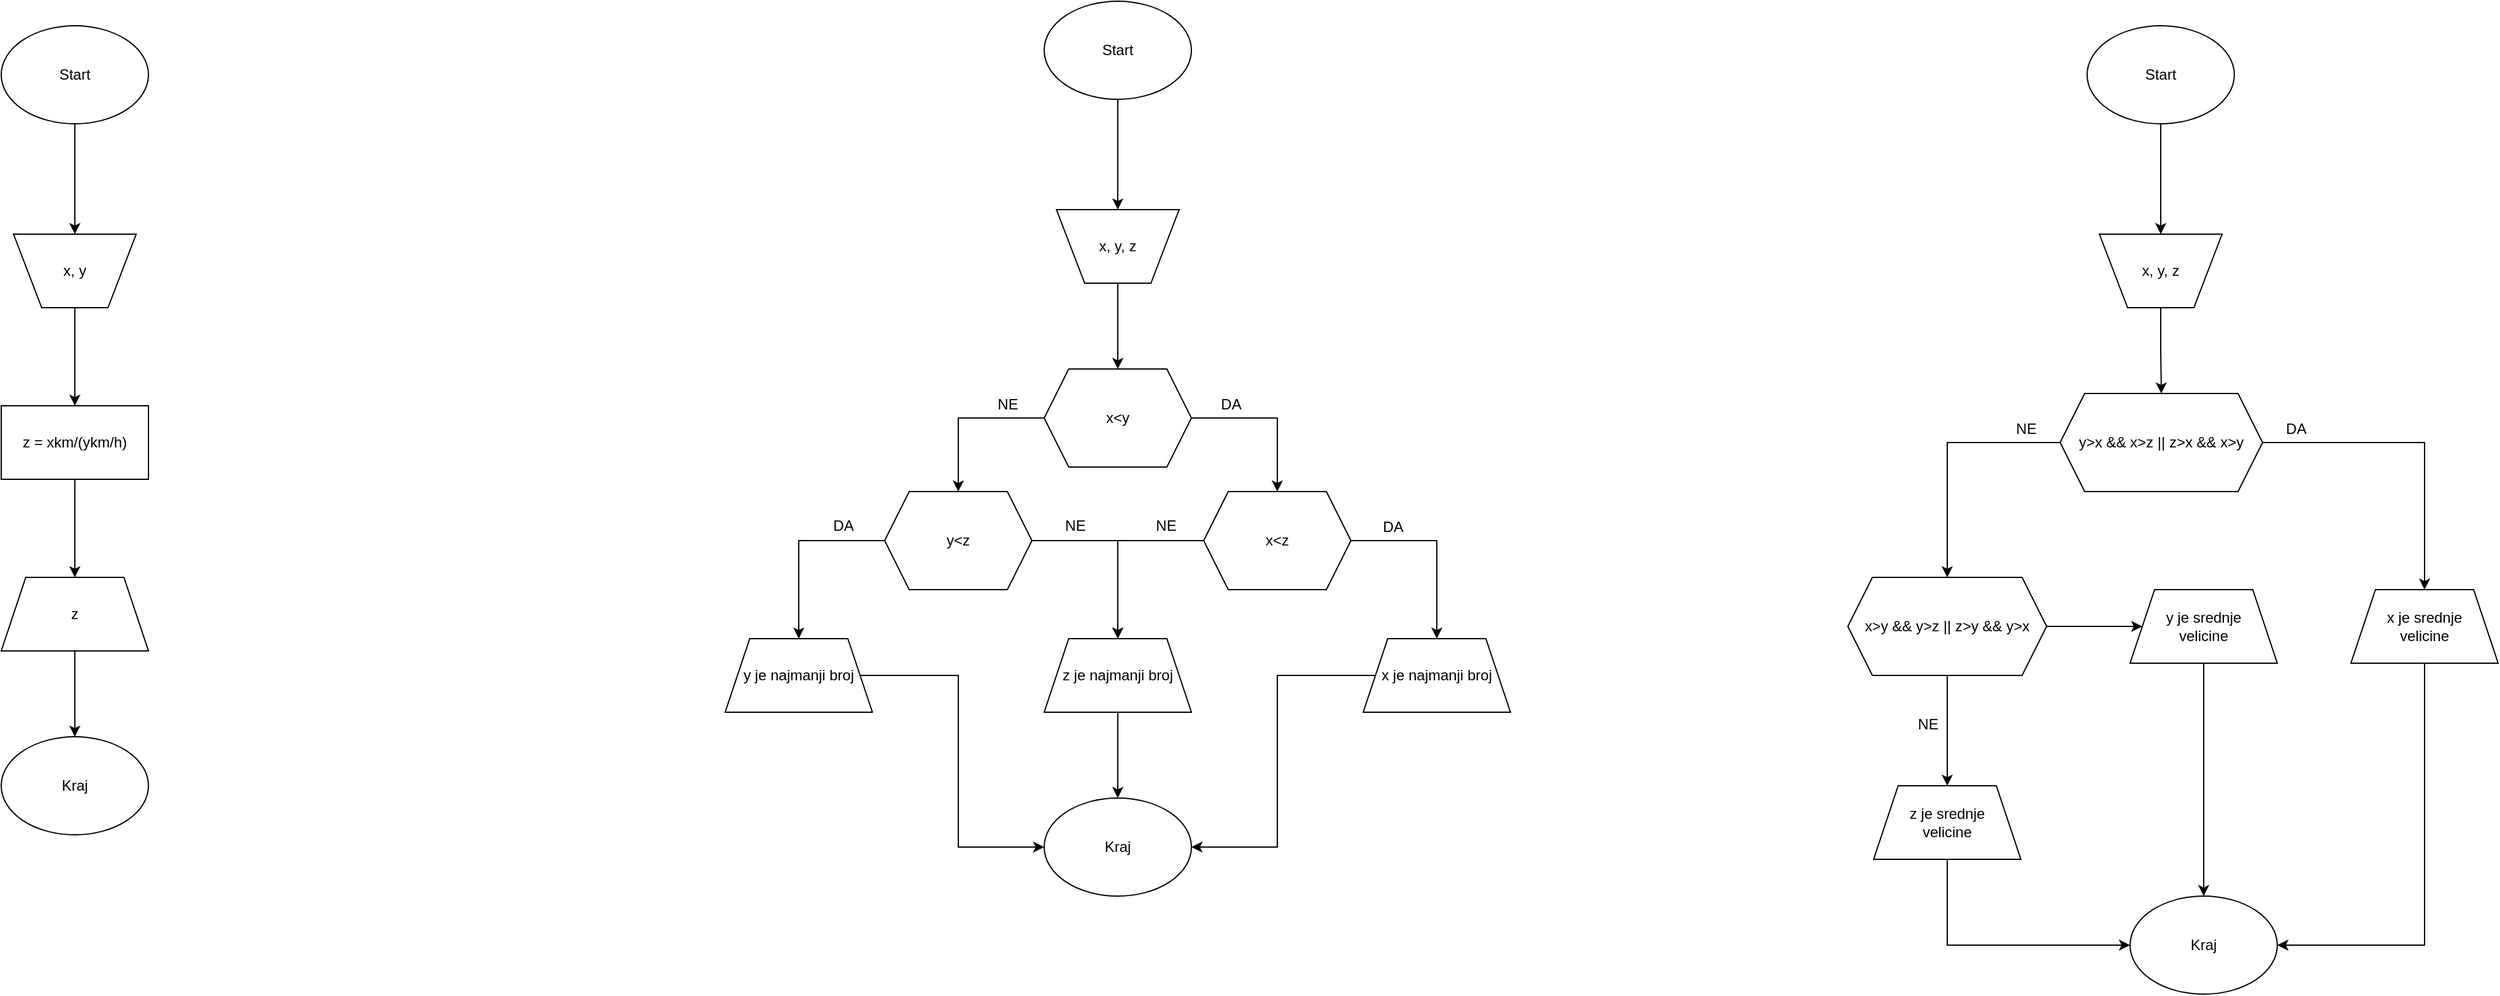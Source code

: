 <mxfile version="13.8.0" type="github">
  <diagram id="WAH5XEQksWZ3XQTxm0wp" name="Page-1">
    <mxGraphModel dx="865" dy="483" grid="1" gridSize="10" guides="1" tooltips="1" connect="1" arrows="1" fold="1" page="1" pageScale="1" pageWidth="850" pageHeight="1100" math="0" shadow="0">
      <root>
        <mxCell id="0" />
        <mxCell id="1" parent="0" />
        <mxCell id="IsJzRhax2m_8LwNahH-P-30" value="" style="edgeStyle=orthogonalEdgeStyle;rounded=0;orthogonalLoop=1;jettySize=auto;html=1;entryX=0.5;entryY=0;entryDx=0;entryDy=0;" parent="1" source="IsJzRhax2m_8LwNahH-P-20" target="IsJzRhax2m_8LwNahH-P-31" edge="1">
          <mxGeometry relative="1" as="geometry">
            <mxPoint x="455" y="240" as="targetPoint" />
          </mxGeometry>
        </mxCell>
        <mxCell id="IsJzRhax2m_8LwNahH-P-20" value="Start" style="ellipse;whiteSpace=wrap;html=1;rounded=0;fillColor=#FFFFFF;" parent="1" vertex="1">
          <mxGeometry x="365" y="90" width="120" height="80" as="geometry" />
        </mxCell>
        <mxCell id="IsJzRhax2m_8LwNahH-P-38" value="" style="edgeStyle=orthogonalEdgeStyle;rounded=0;orthogonalLoop=1;jettySize=auto;html=1;" parent="1" source="IsJzRhax2m_8LwNahH-P-31" target="IsJzRhax2m_8LwNahH-P-37" edge="1">
          <mxGeometry relative="1" as="geometry" />
        </mxCell>
        <mxCell id="IsJzRhax2m_8LwNahH-P-31" value="x, y" style="verticalLabelPosition=middle;verticalAlign=middle;html=1;shape=trapezoid;perimeter=trapezoidPerimeter;whiteSpace=wrap;size=0.23;arcSize=10;flipV=1;rounded=0;fillColor=#FFFFFF;labelPosition=center;align=center;" parent="1" vertex="1">
          <mxGeometry x="375" y="260" width="100" height="60" as="geometry" />
        </mxCell>
        <mxCell id="IsJzRhax2m_8LwNahH-P-40" value="" style="edgeStyle=orthogonalEdgeStyle;rounded=0;orthogonalLoop=1;jettySize=auto;html=1;" parent="1" source="IsJzRhax2m_8LwNahH-P-37" target="IsJzRhax2m_8LwNahH-P-39" edge="1">
          <mxGeometry relative="1" as="geometry" />
        </mxCell>
        <mxCell id="IsJzRhax2m_8LwNahH-P-37" value="z = xkm/(ykm/h)" style="whiteSpace=wrap;html=1;rounded=0;fillColor=#FFFFFF;arcSize=10;" parent="1" vertex="1">
          <mxGeometry x="365" y="400" width="120" height="60" as="geometry" />
        </mxCell>
        <mxCell id="IsJzRhax2m_8LwNahH-P-42" value="" style="edgeStyle=orthogonalEdgeStyle;rounded=0;orthogonalLoop=1;jettySize=auto;html=1;" parent="1" source="IsJzRhax2m_8LwNahH-P-39" target="IsJzRhax2m_8LwNahH-P-41" edge="1">
          <mxGeometry relative="1" as="geometry" />
        </mxCell>
        <mxCell id="IsJzRhax2m_8LwNahH-P-39" value="z" style="shape=trapezoid;perimeter=trapezoidPerimeter;whiteSpace=wrap;html=1;fixedSize=1;rounded=0;fillColor=#FFFFFF;arcSize=10;" parent="1" vertex="1">
          <mxGeometry x="365" y="540" width="120" height="60" as="geometry" />
        </mxCell>
        <mxCell id="IsJzRhax2m_8LwNahH-P-41" value="Kraj" style="ellipse;whiteSpace=wrap;html=1;rounded=0;fillColor=#FFFFFF;arcSize=10;" parent="1" vertex="1">
          <mxGeometry x="365" y="670" width="120" height="80" as="geometry" />
        </mxCell>
        <mxCell id="IsJzRhax2m_8LwNahH-P-45" value="" style="edgeStyle=orthogonalEdgeStyle;rounded=0;orthogonalLoop=1;jettySize=auto;html=1;entryX=0.5;entryY=0;entryDx=0;entryDy=0;" parent="1" source="IsJzRhax2m_8LwNahH-P-43" target="IsJzRhax2m_8LwNahH-P-46" edge="1">
          <mxGeometry relative="1" as="geometry">
            <mxPoint x="1275" y="240" as="targetPoint" />
          </mxGeometry>
        </mxCell>
        <mxCell id="IsJzRhax2m_8LwNahH-P-43" value="Start" style="ellipse;whiteSpace=wrap;html=1;rounded=0;fillColor=#FFFFFF;" parent="1" vertex="1">
          <mxGeometry x="1215" y="70" width="120" height="80" as="geometry" />
        </mxCell>
        <mxCell id="IsJzRhax2m_8LwNahH-P-48" value="" style="edgeStyle=orthogonalEdgeStyle;rounded=0;orthogonalLoop=1;jettySize=auto;html=1;" parent="1" source="IsJzRhax2m_8LwNahH-P-46" target="IsJzRhax2m_8LwNahH-P-47" edge="1">
          <mxGeometry relative="1" as="geometry" />
        </mxCell>
        <mxCell id="IsJzRhax2m_8LwNahH-P-46" value="x, y, z" style="verticalLabelPosition=middle;verticalAlign=middle;html=1;shape=trapezoid;perimeter=trapezoidPerimeter;whiteSpace=wrap;size=0.23;arcSize=10;flipV=1;rounded=0;fillColor=#FFFFFF;labelPosition=center;align=center;" parent="1" vertex="1">
          <mxGeometry x="1225" y="240" width="100" height="60" as="geometry" />
        </mxCell>
        <mxCell id="IsJzRhax2m_8LwNahH-P-50" value="" style="edgeStyle=orthogonalEdgeStyle;rounded=0;orthogonalLoop=1;jettySize=auto;html=1;" parent="1" source="IsJzRhax2m_8LwNahH-P-47" target="IsJzRhax2m_8LwNahH-P-49" edge="1">
          <mxGeometry relative="1" as="geometry" />
        </mxCell>
        <mxCell id="IsJzRhax2m_8LwNahH-P-52" value="" style="edgeStyle=orthogonalEdgeStyle;rounded=0;orthogonalLoop=1;jettySize=auto;html=1;" parent="1" source="IsJzRhax2m_8LwNahH-P-47" target="IsJzRhax2m_8LwNahH-P-51" edge="1">
          <mxGeometry relative="1" as="geometry" />
        </mxCell>
        <mxCell id="IsJzRhax2m_8LwNahH-P-47" value="x&amp;lt;y" style="shape=hexagon;perimeter=hexagonPerimeter2;whiteSpace=wrap;html=1;fixedSize=1;rounded=0;fillColor=#FFFFFF;arcSize=10;" parent="1" vertex="1">
          <mxGeometry x="1215" y="370" width="120" height="80" as="geometry" />
        </mxCell>
        <mxCell id="IsJzRhax2m_8LwNahH-P-56" value="" style="edgeStyle=orthogonalEdgeStyle;rounded=0;orthogonalLoop=1;jettySize=auto;html=1;" parent="1" source="IsJzRhax2m_8LwNahH-P-49" target="IsJzRhax2m_8LwNahH-P-55" edge="1">
          <mxGeometry relative="1" as="geometry" />
        </mxCell>
        <mxCell id="IsJzRhax2m_8LwNahH-P-65" style="edgeStyle=orthogonalEdgeStyle;rounded=0;orthogonalLoop=1;jettySize=auto;html=1;" parent="1" source="IsJzRhax2m_8LwNahH-P-49" target="IsJzRhax2m_8LwNahH-P-61" edge="1">
          <mxGeometry relative="1" as="geometry" />
        </mxCell>
        <mxCell id="IsJzRhax2m_8LwNahH-P-49" value="x&amp;lt;z" style="shape=hexagon;perimeter=hexagonPerimeter2;whiteSpace=wrap;html=1;fixedSize=1;rounded=0;fillColor=#FFFFFF;arcSize=10;" parent="1" vertex="1">
          <mxGeometry x="1345" y="470" width="120" height="80" as="geometry" />
        </mxCell>
        <mxCell id="IsJzRhax2m_8LwNahH-P-58" value="" style="edgeStyle=orthogonalEdgeStyle;rounded=0;orthogonalLoop=1;jettySize=auto;html=1;" parent="1" source="IsJzRhax2m_8LwNahH-P-51" target="IsJzRhax2m_8LwNahH-P-57" edge="1">
          <mxGeometry relative="1" as="geometry" />
        </mxCell>
        <mxCell id="IsJzRhax2m_8LwNahH-P-62" value="" style="edgeStyle=orthogonalEdgeStyle;rounded=0;orthogonalLoop=1;jettySize=auto;html=1;" parent="1" source="IsJzRhax2m_8LwNahH-P-51" target="IsJzRhax2m_8LwNahH-P-61" edge="1">
          <mxGeometry relative="1" as="geometry" />
        </mxCell>
        <mxCell id="IsJzRhax2m_8LwNahH-P-51" value="y&amp;lt;z" style="shape=hexagon;perimeter=hexagonPerimeter2;whiteSpace=wrap;html=1;fixedSize=1;rounded=0;fillColor=#FFFFFF;arcSize=10;" parent="1" vertex="1">
          <mxGeometry x="1085" y="470" width="120" height="80" as="geometry" />
        </mxCell>
        <mxCell id="IsJzRhax2m_8LwNahH-P-68" style="edgeStyle=orthogonalEdgeStyle;rounded=0;orthogonalLoop=1;jettySize=auto;html=1;entryX=1;entryY=0.5;entryDx=0;entryDy=0;" parent="1" source="IsJzRhax2m_8LwNahH-P-55" target="IsJzRhax2m_8LwNahH-P-66" edge="1">
          <mxGeometry relative="1" as="geometry" />
        </mxCell>
        <mxCell id="IsJzRhax2m_8LwNahH-P-55" value="x je najmanji broj" style="shape=trapezoid;perimeter=trapezoidPerimeter;whiteSpace=wrap;html=1;fixedSize=1;rounded=0;fillColor=#FFFFFF;arcSize=10;" parent="1" vertex="1">
          <mxGeometry x="1475" y="590" width="120" height="60" as="geometry" />
        </mxCell>
        <mxCell id="IsJzRhax2m_8LwNahH-P-69" style="edgeStyle=orthogonalEdgeStyle;rounded=0;orthogonalLoop=1;jettySize=auto;html=1;entryX=0;entryY=0.5;entryDx=0;entryDy=0;" parent="1" source="IsJzRhax2m_8LwNahH-P-57" target="IsJzRhax2m_8LwNahH-P-66" edge="1">
          <mxGeometry relative="1" as="geometry" />
        </mxCell>
        <mxCell id="IsJzRhax2m_8LwNahH-P-57" value="y je najmanji broj" style="shape=trapezoid;perimeter=trapezoidPerimeter;whiteSpace=wrap;html=1;fixedSize=1;rounded=0;fillColor=#FFFFFF;arcSize=10;" parent="1" vertex="1">
          <mxGeometry x="955" y="590" width="120" height="60" as="geometry" />
        </mxCell>
        <mxCell id="IsJzRhax2m_8LwNahH-P-67" value="" style="edgeStyle=orthogonalEdgeStyle;rounded=0;orthogonalLoop=1;jettySize=auto;html=1;" parent="1" source="IsJzRhax2m_8LwNahH-P-61" target="IsJzRhax2m_8LwNahH-P-66" edge="1">
          <mxGeometry relative="1" as="geometry" />
        </mxCell>
        <mxCell id="IsJzRhax2m_8LwNahH-P-61" value="z je najmanji broj" style="shape=trapezoid;perimeter=trapezoidPerimeter;whiteSpace=wrap;html=1;fixedSize=1;rounded=0;fillColor=#FFFFFF;arcSize=10;" parent="1" vertex="1">
          <mxGeometry x="1215" y="590" width="120" height="60" as="geometry" />
        </mxCell>
        <mxCell id="IsJzRhax2m_8LwNahH-P-66" value="Kraj" style="ellipse;whiteSpace=wrap;html=1;rounded=0;fillColor=#FFFFFF;arcSize=10;" parent="1" vertex="1">
          <mxGeometry x="1215" y="720" width="120" height="80" as="geometry" />
        </mxCell>
        <mxCell id="IsJzRhax2m_8LwNahH-P-70" value="" style="edgeStyle=orthogonalEdgeStyle;rounded=0;orthogonalLoop=1;jettySize=auto;html=1;entryX=0.5;entryY=0;entryDx=0;entryDy=0;" parent="1" source="IsJzRhax2m_8LwNahH-P-71" target="IsJzRhax2m_8LwNahH-P-73" edge="1">
          <mxGeometry relative="1" as="geometry">
            <mxPoint x="2125" y="260" as="targetPoint" />
          </mxGeometry>
        </mxCell>
        <mxCell id="IsJzRhax2m_8LwNahH-P-71" value="Start" style="ellipse;whiteSpace=wrap;html=1;rounded=0;fillColor=#FFFFFF;" parent="1" vertex="1">
          <mxGeometry x="2065" y="90" width="120" height="80" as="geometry" />
        </mxCell>
        <mxCell id="IsJzRhax2m_8LwNahH-P-72" value="" style="edgeStyle=orthogonalEdgeStyle;rounded=0;orthogonalLoop=1;jettySize=auto;html=1;" parent="1" source="IsJzRhax2m_8LwNahH-P-73" target="IsJzRhax2m_8LwNahH-P-76" edge="1">
          <mxGeometry relative="1" as="geometry" />
        </mxCell>
        <mxCell id="IsJzRhax2m_8LwNahH-P-73" value="x, y, z" style="verticalLabelPosition=middle;verticalAlign=middle;html=1;shape=trapezoid;perimeter=trapezoidPerimeter;whiteSpace=wrap;size=0.23;arcSize=10;flipV=1;rounded=0;fillColor=#FFFFFF;labelPosition=center;align=center;" parent="1" vertex="1">
          <mxGeometry x="2075" y="260" width="100" height="60" as="geometry" />
        </mxCell>
        <mxCell id="zGXiWuQsmyyL64IAiP0g-2" value="" style="edgeStyle=orthogonalEdgeStyle;rounded=0;orthogonalLoop=1;jettySize=auto;html=1;" edge="1" parent="1" source="IsJzRhax2m_8LwNahH-P-76" target="zGXiWuQsmyyL64IAiP0g-1">
          <mxGeometry relative="1" as="geometry" />
        </mxCell>
        <mxCell id="zGXiWuQsmyyL64IAiP0g-4" value="" style="edgeStyle=orthogonalEdgeStyle;rounded=0;orthogonalLoop=1;jettySize=auto;html=1;" edge="1" parent="1" source="IsJzRhax2m_8LwNahH-P-76" target="zGXiWuQsmyyL64IAiP0g-3">
          <mxGeometry relative="1" as="geometry" />
        </mxCell>
        <mxCell id="IsJzRhax2m_8LwNahH-P-76" value="y&amp;gt;x &amp;amp;&amp;amp; x&amp;gt;z || z&amp;gt;x &amp;amp;&amp;amp; x&amp;gt;y" style="shape=hexagon;perimeter=hexagonPerimeter2;whiteSpace=wrap;html=1;fixedSize=1;rounded=0;fillColor=#FFFFFF;arcSize=10;" parent="1" vertex="1">
          <mxGeometry x="2043" y="390" width="165" height="80" as="geometry" />
        </mxCell>
        <mxCell id="IsJzRhax2m_8LwNahH-P-92" value="DA" style="text;html=1;align=center;verticalAlign=middle;resizable=0;points=[];autosize=1;" parent="1" vertex="1">
          <mxGeometry x="1352" y="389" width="30" height="20" as="geometry" />
        </mxCell>
        <mxCell id="IsJzRhax2m_8LwNahH-P-93" value="NE" style="text;html=1;align=center;verticalAlign=middle;resizable=0;points=[];autosize=1;" parent="1" vertex="1">
          <mxGeometry x="1170" y="389" width="30" height="20" as="geometry" />
        </mxCell>
        <mxCell id="IsJzRhax2m_8LwNahH-P-94" value="DA" style="text;html=1;align=center;verticalAlign=middle;resizable=0;points=[];autosize=1;" parent="1" vertex="1">
          <mxGeometry x="1484" y="489" width="30" height="20" as="geometry" />
        </mxCell>
        <mxCell id="IsJzRhax2m_8LwNahH-P-95" value="NE" style="text;html=1;align=center;verticalAlign=middle;resizable=0;points=[];autosize=1;" parent="1" vertex="1">
          <mxGeometry x="1299" y="488" width="30" height="20" as="geometry" />
        </mxCell>
        <mxCell id="IsJzRhax2m_8LwNahH-P-97" value="DA" style="text;html=1;align=center;verticalAlign=middle;resizable=0;points=[];autosize=1;" parent="1" vertex="1">
          <mxGeometry x="1036" y="488" width="30" height="20" as="geometry" />
        </mxCell>
        <mxCell id="IsJzRhax2m_8LwNahH-P-98" value="NE" style="text;html=1;align=center;verticalAlign=middle;resizable=0;points=[];autosize=1;" parent="1" vertex="1">
          <mxGeometry x="1225" y="488" width="30" height="20" as="geometry" />
        </mxCell>
        <mxCell id="IsJzRhax2m_8LwNahH-P-99" value="DA" style="text;html=1;align=center;verticalAlign=middle;resizable=0;points=[];autosize=1;" parent="1" vertex="1">
          <mxGeometry x="2220" y="409" width="30" height="20" as="geometry" />
        </mxCell>
        <mxCell id="IsJzRhax2m_8LwNahH-P-100" value="NE" style="text;html=1;align=center;verticalAlign=middle;resizable=0;points=[];autosize=1;" parent="1" vertex="1">
          <mxGeometry x="2000" y="409" width="30" height="20" as="geometry" />
        </mxCell>
        <mxCell id="zGXiWuQsmyyL64IAiP0g-10" value="" style="edgeStyle=orthogonalEdgeStyle;rounded=0;orthogonalLoop=1;jettySize=auto;html=1;" edge="1" parent="1" source="zGXiWuQsmyyL64IAiP0g-1" target="zGXiWuQsmyyL64IAiP0g-9">
          <mxGeometry relative="1" as="geometry">
            <Array as="points">
              <mxPoint x="2340" y="840" />
            </Array>
          </mxGeometry>
        </mxCell>
        <mxCell id="zGXiWuQsmyyL64IAiP0g-1" value="x je srednje&lt;br&gt;velicine" style="shape=trapezoid;perimeter=trapezoidPerimeter;whiteSpace=wrap;html=1;fixedSize=1;rounded=0;fillColor=#FFFFFF;arcSize=10;" vertex="1" parent="1">
          <mxGeometry x="2280" y="550" width="120" height="60" as="geometry" />
        </mxCell>
        <mxCell id="zGXiWuQsmyyL64IAiP0g-6" value="" style="edgeStyle=orthogonalEdgeStyle;rounded=0;orthogonalLoop=1;jettySize=auto;html=1;" edge="1" parent="1" source="zGXiWuQsmyyL64IAiP0g-3" target="zGXiWuQsmyyL64IAiP0g-5">
          <mxGeometry relative="1" as="geometry" />
        </mxCell>
        <mxCell id="zGXiWuQsmyyL64IAiP0g-8" value="" style="edgeStyle=orthogonalEdgeStyle;rounded=0;orthogonalLoop=1;jettySize=auto;html=1;" edge="1" parent="1" source="zGXiWuQsmyyL64IAiP0g-3" target="zGXiWuQsmyyL64IAiP0g-7">
          <mxGeometry relative="1" as="geometry" />
        </mxCell>
        <mxCell id="zGXiWuQsmyyL64IAiP0g-3" value="&lt;span&gt;x&amp;gt;y &amp;amp;&amp;amp; y&amp;gt;z || z&amp;gt;y &amp;amp;&amp;amp; y&amp;gt;x&lt;/span&gt;" style="shape=hexagon;perimeter=hexagonPerimeter2;whiteSpace=wrap;html=1;fixedSize=1;rounded=0;fillColor=#FFFFFF;arcSize=10;" vertex="1" parent="1">
          <mxGeometry x="1870" y="540" width="162" height="80" as="geometry" />
        </mxCell>
        <mxCell id="zGXiWuQsmyyL64IAiP0g-12" style="edgeStyle=orthogonalEdgeStyle;rounded=0;orthogonalLoop=1;jettySize=auto;html=1;entryX=0.5;entryY=0;entryDx=0;entryDy=0;" edge="1" parent="1" source="zGXiWuQsmyyL64IAiP0g-5" target="zGXiWuQsmyyL64IAiP0g-9">
          <mxGeometry relative="1" as="geometry" />
        </mxCell>
        <mxCell id="zGXiWuQsmyyL64IAiP0g-5" value="y je srednje&lt;br&gt;velicine" style="shape=trapezoid;perimeter=trapezoidPerimeter;whiteSpace=wrap;html=1;fixedSize=1;rounded=0;fillColor=#FFFFFF;arcSize=10;" vertex="1" parent="1">
          <mxGeometry x="2100" y="550" width="120" height="60" as="geometry" />
        </mxCell>
        <mxCell id="zGXiWuQsmyyL64IAiP0g-11" style="edgeStyle=orthogonalEdgeStyle;rounded=0;orthogonalLoop=1;jettySize=auto;html=1;entryX=0;entryY=0.5;entryDx=0;entryDy=0;" edge="1" parent="1" source="zGXiWuQsmyyL64IAiP0g-7" target="zGXiWuQsmyyL64IAiP0g-9">
          <mxGeometry relative="1" as="geometry">
            <Array as="points">
              <mxPoint x="1951" y="840" />
            </Array>
          </mxGeometry>
        </mxCell>
        <mxCell id="zGXiWuQsmyyL64IAiP0g-7" value="z je srednje&lt;br&gt;velicine" style="shape=trapezoid;perimeter=trapezoidPerimeter;whiteSpace=wrap;html=1;fixedSize=1;rounded=0;fillColor=#FFFFFF;arcSize=10;" vertex="1" parent="1">
          <mxGeometry x="1891" y="710" width="120" height="60" as="geometry" />
        </mxCell>
        <mxCell id="zGXiWuQsmyyL64IAiP0g-9" value="Kraj" style="ellipse;whiteSpace=wrap;html=1;rounded=0;fillColor=#FFFFFF;arcSize=10;" vertex="1" parent="1">
          <mxGeometry x="2100" y="800" width="120" height="80" as="geometry" />
        </mxCell>
        <mxCell id="zGXiWuQsmyyL64IAiP0g-13" value="NE" style="text;html=1;align=center;verticalAlign=middle;resizable=0;points=[];autosize=1;" vertex="1" parent="1">
          <mxGeometry x="1920" y="650" width="30" height="20" as="geometry" />
        </mxCell>
      </root>
    </mxGraphModel>
  </diagram>
</mxfile>
